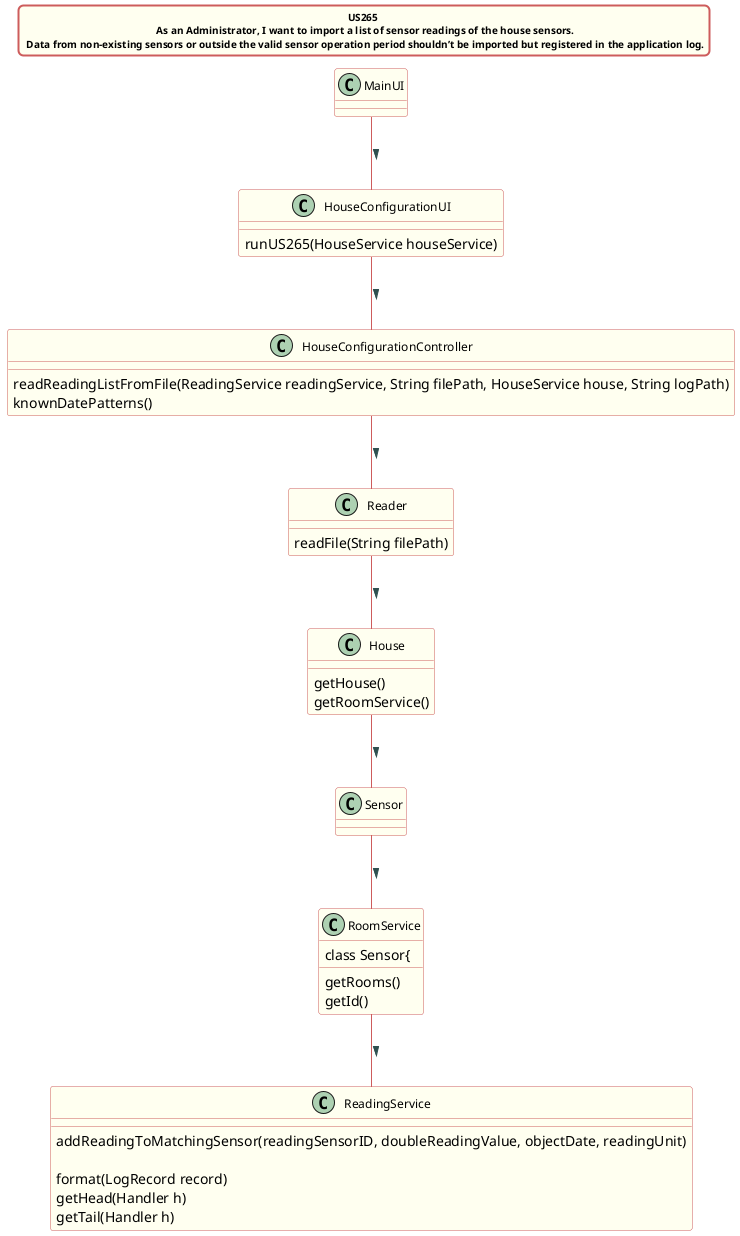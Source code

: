 @startuml
title US265 \n  As an Administrator, I want to import a list of sensor readings of the house sensors. \n Data from non-existing sensors or outside the valid sensor operation period shouldn’t be imported but registered in the application log.

skinparam titleBorderRoundCorner 10
skinparam titleBorderThickness 2
skinparam titleBorderColor indianred
skinparam titleBackgroundColor ivory
skinparam FontName verdana
skinparam titleFontSize 10


skinparam class {
 	BorderColor indianred
 	BackgroundColor indianred
 	BackgroundColor ivory
    roundcorner 10
    ArrowFontName Verdana
    ArrowColor indianred
    ArrowFontColor darkslategrey
    FontSize 12
 }


MainUI -- HouseConfigurationUI : >

HouseConfigurationUI -- HouseConfigurationController : >
HouseConfigurationController -- Reader : >
Reader -- House : >
House -- Sensor : >
Sensor -- RoomService : >
RoomService -- ReadingService : >

class HouseConfigurationUI{

runUS265(HouseService houseService)
}

class HouseConfigurationController{
readReadingListFromFile(ReadingService readingService, String filePath, HouseService house, String logPath)
knownDatePatterns()
}

class Reader{
readFile(String filePath)
}

class House{
getHouse()
getRoomService()
}

class RoomService{
getRooms()


class Sensor{
getId()
}

class ReadingService{
addReadingToMatchingSensor(readingSensorID, doubleReadingValue, objectDate, readingUnit)

format(LogRecord record)
getHead(Handler h)
getTail(Handler h)
}

@enduml
